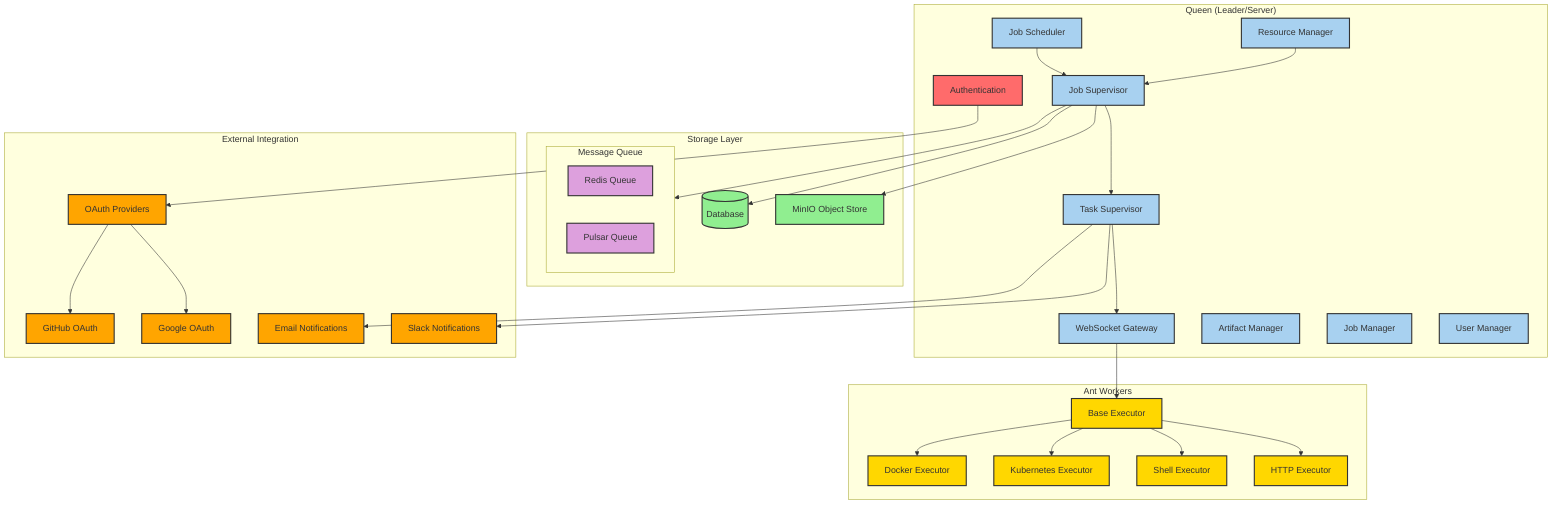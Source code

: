 graph TB
    subgraph Queen["Queen (Leader/Server)"]
        JS["Job Scheduler"]:::core
        RM["Resource Manager"]:::core
        JSup["Job Supervisor"]:::core
        TS["Task Supervisor"]:::core
        WG["WebSocket Gateway"]:::core
        Auth["Authentication"]:::security
        AM["Artifact Manager"]:::core
        JM["Job Manager"]:::core
        UM["User Manager"]:::core
    end

    subgraph Ants["Ant Workers"]
        BE["Base Executor"]:::executor
        DE["Docker Executor"]:::executor
        KE["Kubernetes Executor"]:::executor
        SE["Shell Executor"]:::executor
        HE["HTTP Executor"]:::executor
    end

    subgraph Storage["Storage Layer"]
        DB[(Database)]:::storage
        MinIO["MinIO Object Store"]:::storage
        subgraph Queue["Message Queue"]
            Redis["Redis Queue"]:::queue
            Pulsar["Pulsar Queue"]:::queue
        end
    end

    subgraph External["External Integration"]
        OAuth["OAuth Providers"]:::external
        GAuth["GitHub OAuth"]:::external
        GoogleAuth["Google OAuth"]:::external
        Email["Email Notifications"]:::external
        Slack["Slack Notifications"]:::external
    end

    %% Relationships
    JS --> JSup
    JSup --> TS
    TS --> WG
    WG --> BE
    BE --> DE
    BE --> KE
    BE --> SE
    BE --> HE
    
    RM --> JSup
    Auth --> OAuth
    OAuth --> GAuth
    OAuth --> GoogleAuth
    
    JSup --> MinIO
    JSup --> DB
    JSup --> Queue
    
    TS --> Email
    TS --> Slack

    %% Click Events
    click JS "https://github.com/bhatti/formicary/blob/main/queen/scheduler/job_scheduler.go"
    click RM "https://github.com/bhatti/formicary/blob/main/queen/resource/resource_manager.go"
    click JSup "https://github.com/bhatti/formicary/blob/main/queen/supervisor/job_supervisor.go"
    click TS "https://github.com/bhatti/formicary/blob/main/queen/supervisor/task_supervisor.go"
    click WG "https://github.com/bhatti/formicary/blob/main/queen/gateway/websocket_gateway.go"
    click Auth "https://github.com/bhatti/formicary/blob/main/queen/security/authentication.go"
    click DE "https://github.com/bhatti/formicary/blob/main/ants/executor/docker/executor.go"
    click KE "https://github.com/bhatti/formicary/blob/main/ants/executor/kubernetes/executor.go"
    click SE "https://github.com/bhatti/formicary/blob/main/ants/executor/shell/executor.go"
    click HE "https://github.com/bhatti/formicary/blob/main/ants/executor/http/executor.go"
    click BE "https://github.com/bhatti/formicary/blob/main/ants/executor/executor.go"
    click MinIO "https://github.com/bhatti/formicary/blob/main/internal/artifacts/service_minio.go"
    click Redis "https://github.com/bhatti/formicary/blob/main/internal/queue/client_redis.go"
    click Pulsar "https://github.com/bhatti/formicary/blob/main/internal/queue/client_pulsar.go"
    click Email "https://github.com/bhatti/formicary/blob/main/queen/email/email_sender.go"
    click Slack "https://github.com/bhatti/formicary/blob/main/queen/slack/slack_sender.go"
    click GAuth "https://github.com/bhatti/formicary/blob/main/queen/security/github_auth.go"
    click GoogleAuth "https://github.com/bhatti/formicary/blob/main/queen/security/google_auth.go"
    click AM "https://github.com/bhatti/formicary/blob/main/queen/manager/artifact_manager.go"
    click JM "https://github.com/bhatti/formicary/blob/main/queen/manager/job_manager.go"
    click UM "https://github.com/bhatti/formicary/blob/main/queen/manager/user_manager.go"

    %% Styling
    classDef core fill:#a8d1f0,stroke:#333,stroke-width:2px
    classDef executor fill:#ffd700,stroke:#333,stroke-width:2px
    classDef storage fill:#90EE90,stroke:#333,stroke-width:2px
    classDef queue fill:#DDA0DD,stroke:#333,stroke-width:2px
    classDef security fill:#FF6B6B,stroke:#333,stroke-width:2px
    classDef external fill:#FFA500,stroke:#333,stroke-width:2px